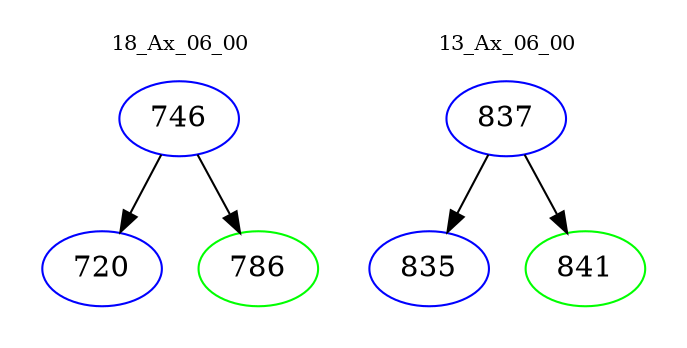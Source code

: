 digraph{
subgraph cluster_0 {
color = white
label = "18_Ax_06_00";
fontsize=10;
T0_746 [label="746", color="blue"]
T0_746 -> T0_720 [color="black"]
T0_720 [label="720", color="blue"]
T0_746 -> T0_786 [color="black"]
T0_786 [label="786", color="green"]
}
subgraph cluster_1 {
color = white
label = "13_Ax_06_00";
fontsize=10;
T1_837 [label="837", color="blue"]
T1_837 -> T1_835 [color="black"]
T1_835 [label="835", color="blue"]
T1_837 -> T1_841 [color="black"]
T1_841 [label="841", color="green"]
}
}
